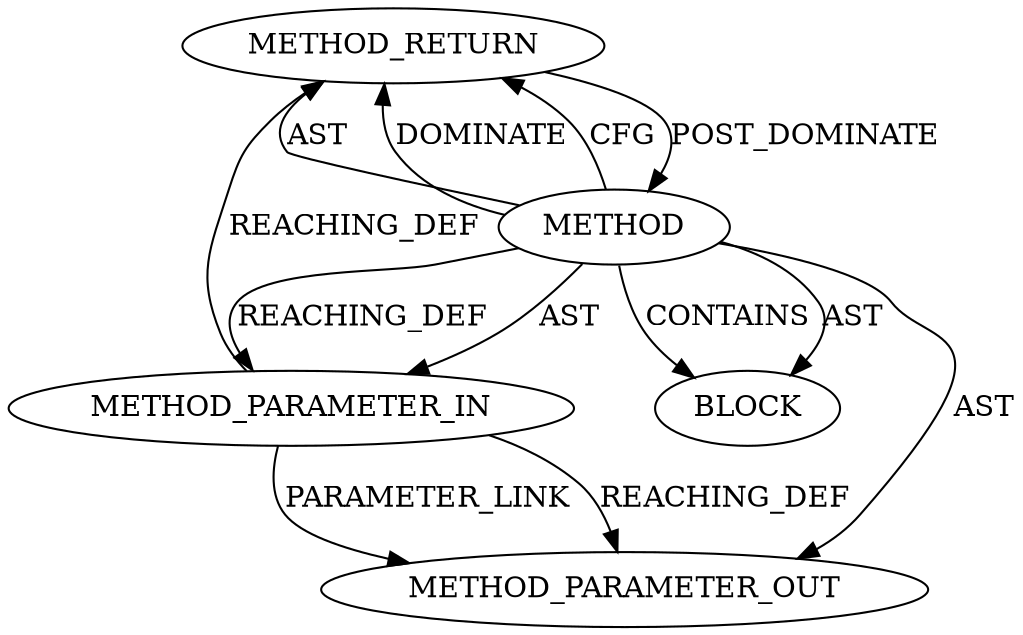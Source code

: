 digraph {
  19450 [label=METHOD_RETURN ORDER=2 CODE="RET" TYPE_FULL_NAME="ANY" EVALUATION_STRATEGY="BY_VALUE"]
  19449 [label=BLOCK ORDER=1 ARGUMENT_INDEX=1 CODE="<empty>" TYPE_FULL_NAME="ANY"]
  19448 [label=METHOD_PARAMETER_IN ORDER=1 CODE="p1" IS_VARIADIC=false TYPE_FULL_NAME="ANY" EVALUATION_STRATEGY="BY_VALUE" INDEX=1 NAME="p1"]
  19447 [label=METHOD AST_PARENT_TYPE="NAMESPACE_BLOCK" AST_PARENT_FULL_NAME="<global>" ORDER=0 CODE="<empty>" FULL_NAME="unlikely" IS_EXTERNAL=true FILENAME="<empty>" SIGNATURE="" NAME="unlikely"]
  21796 [label=METHOD_PARAMETER_OUT ORDER=1 CODE="p1" IS_VARIADIC=false TYPE_FULL_NAME="ANY" EVALUATION_STRATEGY="BY_VALUE" INDEX=1 NAME="p1"]
  19447 -> 19449 [label=AST ]
  19447 -> 19449 [label=CONTAINS ]
  19447 -> 19450 [label=AST ]
  19447 -> 21796 [label=AST ]
  19447 -> 19448 [label=AST ]
  19447 -> 19450 [label=DOMINATE ]
  19447 -> 19450 [label=CFG ]
  19448 -> 19450 [label=REACHING_DEF VARIABLE="p1"]
  19450 -> 19447 [label=POST_DOMINATE ]
  19447 -> 19448 [label=REACHING_DEF VARIABLE=""]
  19448 -> 21796 [label=REACHING_DEF VARIABLE="p1"]
  19448 -> 21796 [label=PARAMETER_LINK ]
}
